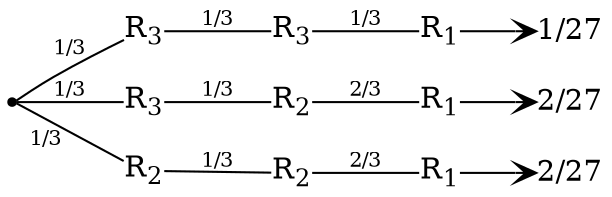 digraph problem5_update_6 {    
    rankdir = LR; // 左から右のレイアウトを指定    
    // ダミーノード    
    ""[shape=point];    
    // ノードのスタイル設定    
    node[shape=plain];    
    // ノードの定義

    node1 [label=<R<sub>3</sub>>];    
    node2 [label=<R<sub>3</sub>>];    
    node3 [label=<R<sub>2</sub>>];    
    node4 [label=<R<sub>3</sub>>];    
    node5 [label=<R<sub>2</sub>>];    
    node6 [label=<R<sub>2</sub>>];    
    node7 [label=<R<sub>1</sub>>];    
    node8 [label=<R<sub>1</sub>>];    
    node9 [label=<R<sub>1</sub>>];    
    node10 [label="1/27"];    
    node11 [label="2/27"];    
    node12 [label="2/27"];    
    // エッジの定義（有向）    
    "" -> node1 [label=<<font point-size="10" color="black">1/3</font>>, arrowhead=none];    
    "" -> node2 [label=<<font point-size="10" color="black">1/3</font>>, arrowhead=none];    
    "" -> node3 [xlabel=<<font point-size="10" color="black">1/3</font>>, arrowhead=none];    
    node1 -> node4 [label=<<font point-size="10" color="black">1/3</font>>, arrowhead=none];    
    node2 -> node5 [label=<<font point-size="10" color="black">1/3</font>>, arrowhead=none];    
    node3 -> node6 [label=<<font point-size="10" color="black">1/3</font>>, arrowhead=none];    
    node4 -> node7 [label=<<font point-size="10" color="black">1/3</font>>, arrowhead=none];    
    node5 -> node8 [label=<<font point-size="10" color="black">2/3</font>>, arrowhead=none];    
    node6 -> node9 [label=<<font point-size="10" color="black">2/3</font>>, arrowhead=none];    
    node7 -> node10 [arrowhead=vee];    
    node8 -> node11 [arrowhead=vee];    
    node9 -> node12 [arrowhead=vee];
}
